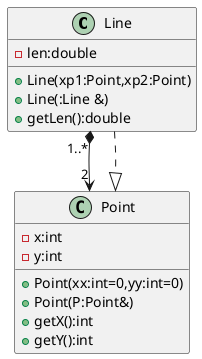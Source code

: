 
@startuml Line & Point

class Line{
    - len:double
    + Line(xp1:Point,xp2:Point)
    + Line(:Line &)
    + getLen():double
}

class Point{
    - x:int
    - y:int
    + Point(xx:int=0,yy:int=0)
    + Point(P:Point&)
    + getX():int
    + getY():int
}

Line "1..*" *--> "2"Point

Line ..|> Point

@enduml
